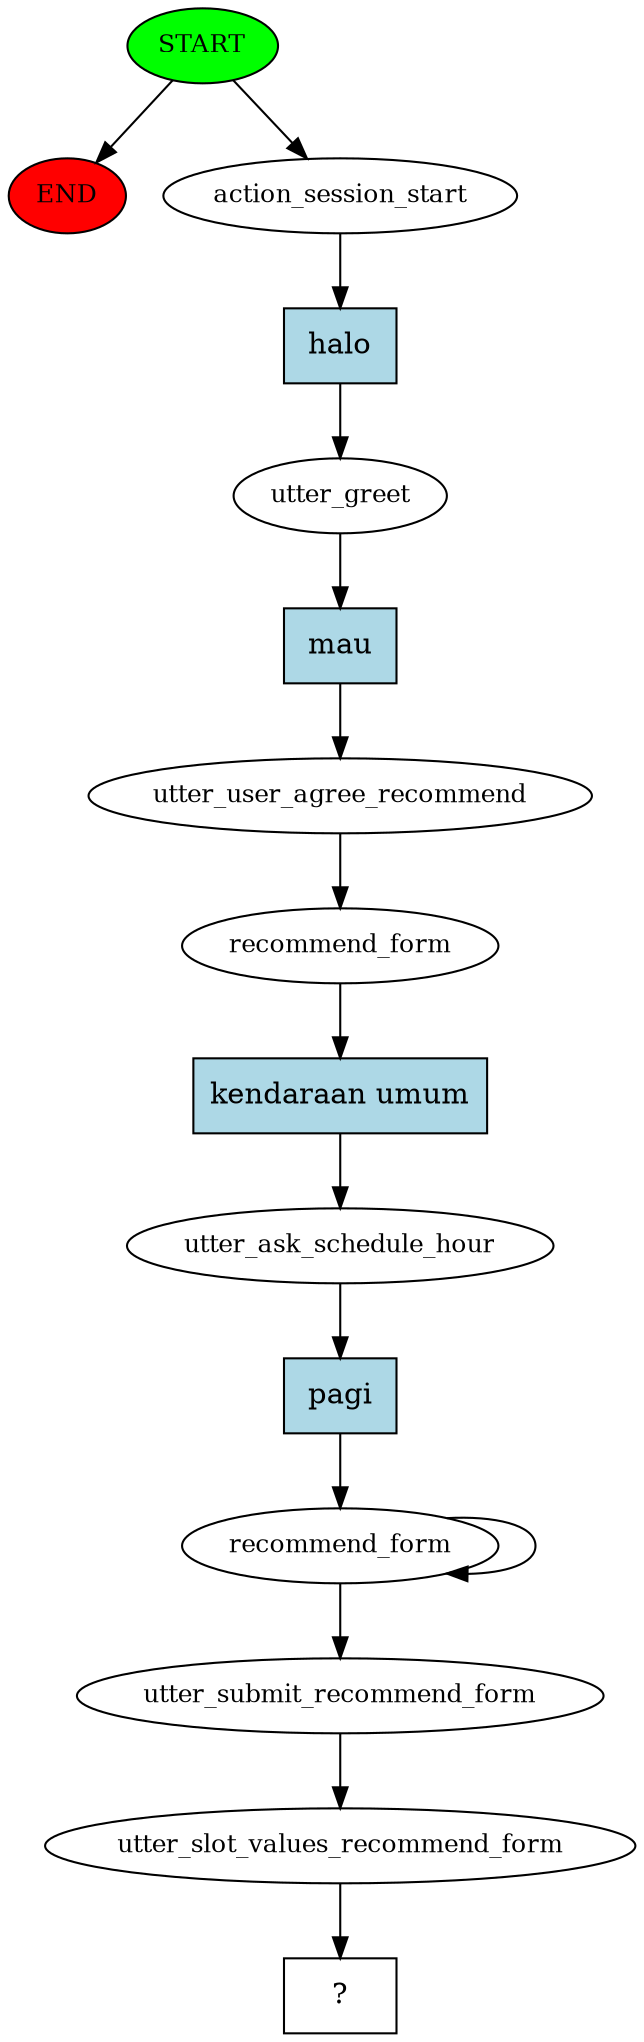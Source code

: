 digraph  {
0 [class="start active", fillcolor=green, fontsize=12, label=START, style=filled];
"-1" [class=end, fillcolor=red, fontsize=12, label=END, style=filled];
1 [class=active, fontsize=12, label=action_session_start];
2 [class=active, fontsize=12, label=utter_greet];
3 [class=active, fontsize=12, label=utter_user_agree_recommend];
4 [class=active, fontsize=12, label=recommend_form];
5 [class=active, fontsize=12, label=utter_ask_schedule_hour];
6 [class=active, fontsize=12, label=recommend_form];
8 [class=active, fontsize=12, label=utter_submit_recommend_form];
9 [class=active, fontsize=12, label=utter_slot_values_recommend_form];
10 [class="intent dashed active", label="  ?  ", shape=rect];
11 [class="intent active", fillcolor=lightblue, label=halo, shape=rect, style=filled];
12 [class="intent active", fillcolor=lightblue, label=mau, shape=rect, style=filled];
13 [class="intent active", fillcolor=lightblue, label="kendaraan umum", shape=rect, style=filled];
14 [class="intent active", fillcolor=lightblue, label=pagi, shape=rect, style=filled];
0 -> "-1"  [class="", key=NONE, label=""];
0 -> 1  [class=active, key=NONE, label=""];
1 -> 11  [class=active, key=0];
2 -> 12  [class=active, key=0];
3 -> 4  [class=active, key=NONE, label=""];
4 -> 13  [class=active, key=0];
5 -> 14  [class=active, key=0];
6 -> 8  [class=active, key=NONE, label=""];
6 -> 6  [class=active, key=NONE, label=""];
8 -> 9  [class=active, key=NONE, label=""];
9 -> 10  [class=active, key=NONE, label=""];
11 -> 2  [class=active, key=0];
12 -> 3  [class=active, key=0];
13 -> 5  [class=active, key=0];
14 -> 6  [class=active, key=0];
}
